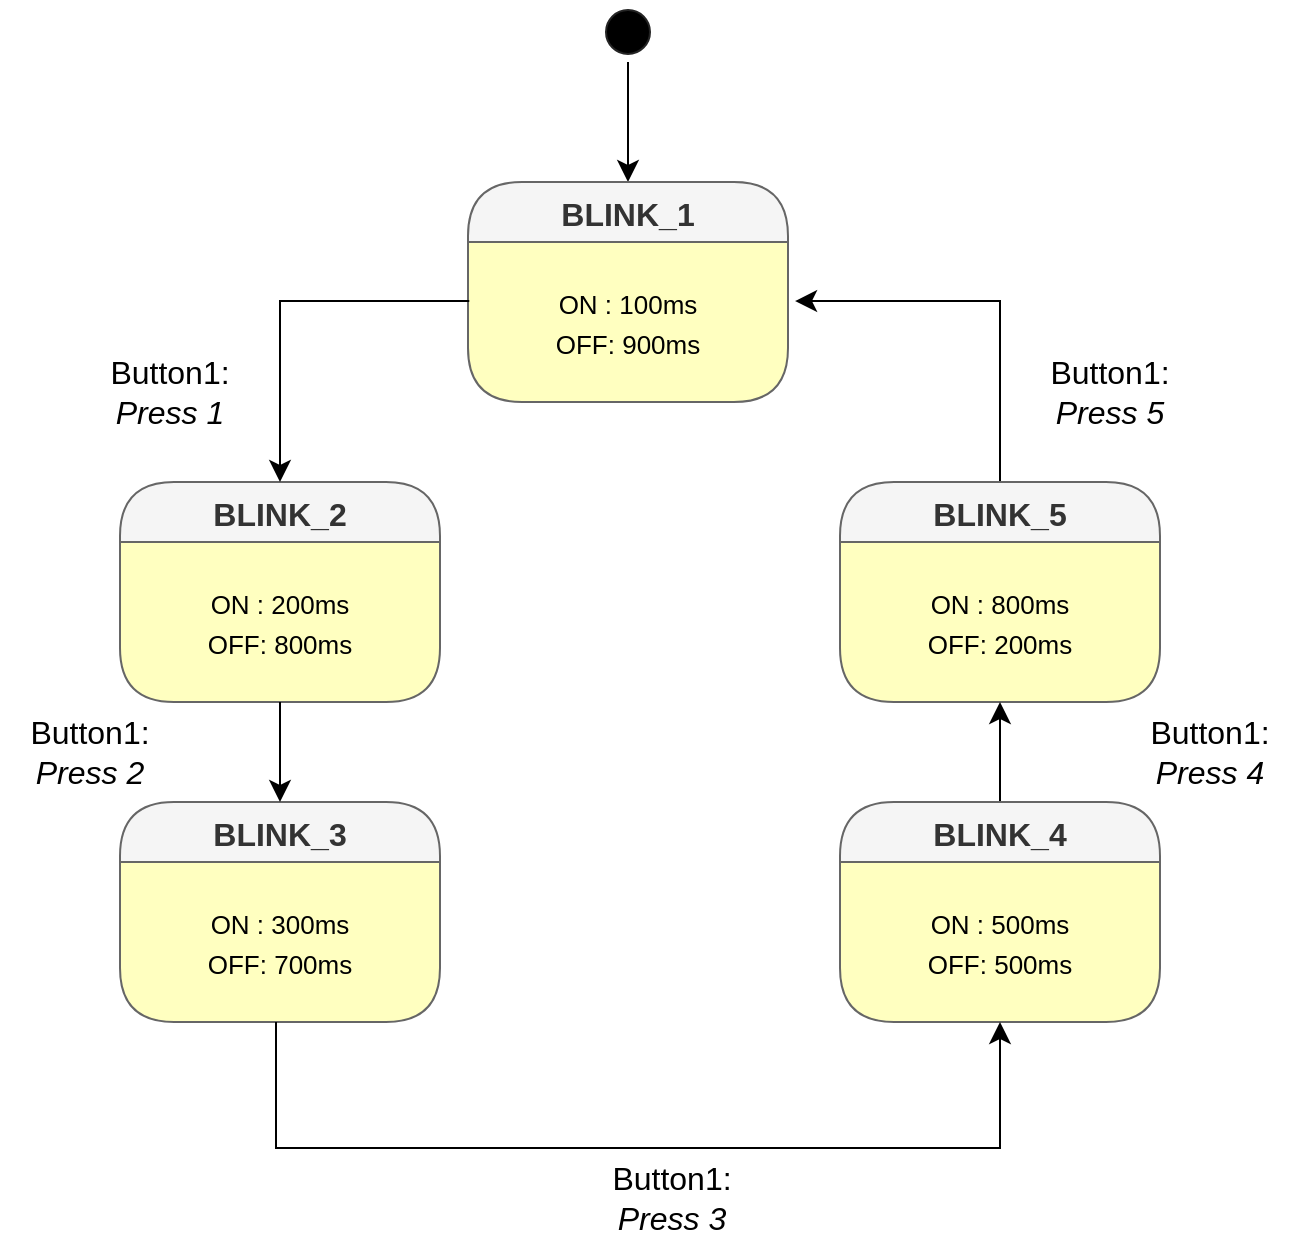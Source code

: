 <mxfile version="21.1.2" type="device">
  <diagram name="Page-1" id="WSgiJEElreifeFp3XYER">
    <mxGraphModel dx="1436" dy="1056" grid="0" gridSize="10" guides="1" tooltips="1" connect="1" arrows="1" fold="1" page="0" pageScale="1" pageWidth="850" pageHeight="1100" math="0" shadow="0">
      <root>
        <mxCell id="0" />
        <mxCell id="1" parent="0" />
        <mxCell id="OQB-tG2_yCu1XSEC4fSO-1" style="edgeStyle=none;curved=1;rounded=0;orthogonalLoop=1;jettySize=auto;html=1;entryX=0.5;entryY=0;entryDx=0;entryDy=0;fontSize=12;startSize=8;endSize=8;" parent="1" source="OQB-tG2_yCu1XSEC4fSO-2" target="OQB-tG2_yCu1XSEC4fSO-3" edge="1">
          <mxGeometry relative="1" as="geometry" />
        </mxCell>
        <mxCell id="OQB-tG2_yCu1XSEC4fSO-2" value="" style="ellipse;html=1;shape=startState;fillColor=#000000;strokeColor=#242424;fontSize=16;" parent="1" vertex="1">
          <mxGeometry x="89" y="-101" width="30" height="30" as="geometry" />
        </mxCell>
        <mxCell id="OQB-tG2_yCu1XSEC4fSO-3" value="BLINK_1" style="swimlane;fontStyle=1;align=center;verticalAlign=middle;childLayout=stackLayout;horizontal=1;startSize=30;horizontalStack=0;resizeParent=0;resizeLast=1;container=0;fontColor=#333333;collapsible=0;rounded=1;arcSize=30;strokeColor=#666666;fillColor=#f5f5f5;swimlaneFillColor=#ffffc0;dropTarget=0;fontSize=16;" parent="1" vertex="1">
          <mxGeometry x="24" y="-11" width="160" height="110" as="geometry" />
        </mxCell>
        <mxCell id="OQB-tG2_yCu1XSEC4fSO-4" value="&lt;font style=&quot;font-size: 13px;&quot;&gt;ON : 100ms&lt;br&gt;OFF: 900ms&lt;/font&gt;" style="text;html=1;strokeColor=none;fillColor=none;align=center;verticalAlign=middle;spacingLeft=4;spacingRight=4;whiteSpace=wrap;overflow=hidden;rotatable=0;fontColor=#000000;fontSize=16;" parent="OQB-tG2_yCu1XSEC4fSO-3" vertex="1">
          <mxGeometry y="30" width="160" height="80" as="geometry" />
        </mxCell>
        <mxCell id="OQB-tG2_yCu1XSEC4fSO-12" style="edgeStyle=elbowEdgeStyle;rounded=0;orthogonalLoop=1;jettySize=auto;html=1;entryX=1.022;entryY=0.369;entryDx=0;entryDy=0;entryPerimeter=0;fontSize=12;startSize=8;endSize=8;exitX=0.5;exitY=0;exitDx=0;exitDy=0;" parent="1" source="OQB-tG2_yCu1XSEC4fSO-13" target="OQB-tG2_yCu1XSEC4fSO-4" edge="1">
          <mxGeometry relative="1" as="geometry">
            <Array as="points">
              <mxPoint x="290" y="79" />
            </Array>
          </mxGeometry>
        </mxCell>
        <mxCell id="OQB-tG2_yCu1XSEC4fSO-13" value="BLINK_5" style="swimlane;fontStyle=1;align=center;verticalAlign=middle;childLayout=stackLayout;horizontal=1;startSize=30;horizontalStack=0;resizeParent=0;resizeLast=1;container=0;fontColor=#333333;collapsible=0;rounded=1;arcSize=30;strokeColor=#666666;fillColor=#f5f5f5;swimlaneFillColor=#ffffc0;dropTarget=0;fontSize=16;" parent="1" vertex="1">
          <mxGeometry x="210" y="139" width="160" height="110" as="geometry" />
        </mxCell>
        <mxCell id="OQB-tG2_yCu1XSEC4fSO-14" value="&lt;font style=&quot;font-size: 13px;&quot;&gt;ON : 800ms&lt;br style=&quot;border-color: var(--border-color);&quot;&gt;OFF: 200ms&lt;/font&gt;" style="text;html=1;align=center;verticalAlign=middle;spacingLeft=4;spacingRight=4;whiteSpace=wrap;overflow=hidden;rotatable=0;fontSize=16;" parent="OQB-tG2_yCu1XSEC4fSO-13" vertex="1">
          <mxGeometry y="30" width="160" height="80" as="geometry" />
        </mxCell>
        <mxCell id="OQB-tG2_yCu1XSEC4fSO-15" value="BLINK_2" style="swimlane;fontStyle=1;align=center;verticalAlign=middle;childLayout=stackLayout;horizontal=1;startSize=30;horizontalStack=0;resizeParent=0;resizeLast=1;container=0;fontColor=#333333;collapsible=0;rounded=1;arcSize=30;strokeColor=#666666;fillColor=#f5f5f5;swimlaneFillColor=#ffffc0;dropTarget=0;fontSize=16;" parent="1" vertex="1">
          <mxGeometry x="-150" y="139" width="160" height="110" as="geometry" />
        </mxCell>
        <mxCell id="OQB-tG2_yCu1XSEC4fSO-16" value="&lt;font style=&quot;font-size: 13px;&quot;&gt;ON : 200ms&lt;br style=&quot;border-color: var(--border-color);&quot;&gt;OFF: 800ms&lt;/font&gt;" style="text;html=1;strokeColor=none;fillColor=none;align=center;verticalAlign=middle;spacingLeft=4;spacingRight=4;whiteSpace=wrap;overflow=hidden;rotatable=0;fontColor=#000000;fontSize=16;" parent="OQB-tG2_yCu1XSEC4fSO-15" vertex="1">
          <mxGeometry y="30" width="160" height="80" as="geometry" />
        </mxCell>
        <mxCell id="OQB-tG2_yCu1XSEC4fSO-17" style="edgeStyle=none;curved=1;rounded=0;orthogonalLoop=1;jettySize=auto;html=1;entryX=0.5;entryY=1;entryDx=0;entryDy=0;fontSize=12;startSize=8;endSize=8;" parent="1" source="OQB-tG2_yCu1XSEC4fSO-18" target="OQB-tG2_yCu1XSEC4fSO-14" edge="1">
          <mxGeometry relative="1" as="geometry" />
        </mxCell>
        <mxCell id="OQB-tG2_yCu1XSEC4fSO-18" value="BLINK_4" style="swimlane;fontStyle=1;align=center;verticalAlign=middle;childLayout=stackLayout;horizontal=1;startSize=30;horizontalStack=0;resizeParent=0;resizeLast=1;container=0;fontColor=#333333;collapsible=0;rounded=1;arcSize=30;strokeColor=#666666;fillColor=#f5f5f5;swimlaneFillColor=#ffffc0;dropTarget=0;fontSize=16;" parent="1" vertex="1">
          <mxGeometry x="210" y="299" width="160" height="110" as="geometry" />
        </mxCell>
        <mxCell id="OQB-tG2_yCu1XSEC4fSO-19" value="&lt;font style=&quot;font-size: 13px;&quot;&gt;ON : 500ms&lt;br style=&quot;border-color: var(--border-color);&quot;&gt;OFF: 500ms&lt;/font&gt;" style="text;html=1;strokeColor=none;fillColor=none;align=center;verticalAlign=middle;spacingLeft=4;spacingRight=4;whiteSpace=wrap;overflow=hidden;rotatable=0;fontColor=#000000;fontSize=16;" parent="OQB-tG2_yCu1XSEC4fSO-18" vertex="1">
          <mxGeometry y="30" width="160" height="80" as="geometry" />
        </mxCell>
        <mxCell id="OQB-tG2_yCu1XSEC4fSO-21" value="BLINK_3" style="swimlane;fontStyle=1;align=center;verticalAlign=middle;childLayout=stackLayout;horizontal=1;startSize=30;horizontalStack=0;resizeParent=0;resizeLast=1;container=0;fontColor=#333333;collapsible=0;rounded=1;arcSize=30;strokeColor=#666666;fillColor=#f5f5f5;swimlaneFillColor=#ffffc0;dropTarget=0;fontSize=16;" parent="1" vertex="1">
          <mxGeometry x="-150" y="299" width="160" height="110" as="geometry" />
        </mxCell>
        <mxCell id="OQB-tG2_yCu1XSEC4fSO-22" value="&lt;font style=&quot;font-size: 13px;&quot;&gt;ON : 300ms&lt;br style=&quot;border-color: var(--border-color);&quot;&gt;OFF: 700ms&lt;/font&gt;" style="text;html=1;strokeColor=none;fillColor=none;align=center;verticalAlign=middle;spacingLeft=4;spacingRight=4;whiteSpace=wrap;overflow=hidden;rotatable=0;fontColor=#000000;fontSize=16;" parent="OQB-tG2_yCu1XSEC4fSO-21" vertex="1">
          <mxGeometry y="30" width="160" height="80" as="geometry" />
        </mxCell>
        <mxCell id="OQB-tG2_yCu1XSEC4fSO-23" style="edgeStyle=none;curved=1;rounded=0;orthogonalLoop=1;jettySize=auto;html=1;exitX=0.5;exitY=1;exitDx=0;exitDy=0;fontSize=12;startSize=8;endSize=8;" parent="1" source="OQB-tG2_yCu1XSEC4fSO-16" target="OQB-tG2_yCu1XSEC4fSO-21" edge="1">
          <mxGeometry relative="1" as="geometry" />
        </mxCell>
        <mxCell id="OQB-tG2_yCu1XSEC4fSO-24" style="edgeStyle=orthogonalEdgeStyle;rounded=0;orthogonalLoop=1;jettySize=auto;html=1;entryX=0.5;entryY=0;entryDx=0;entryDy=0;fontSize=12;startSize=8;endSize=8;exitX=0.004;exitY=0.369;exitDx=0;exitDy=0;exitPerimeter=0;" parent="1" source="OQB-tG2_yCu1XSEC4fSO-4" target="OQB-tG2_yCu1XSEC4fSO-15" edge="1">
          <mxGeometry relative="1" as="geometry">
            <mxPoint x="104" y="59" as="sourcePoint" />
          </mxGeometry>
        </mxCell>
        <mxCell id="OQB-tG2_yCu1XSEC4fSO-28" value="Button1: &lt;i&gt;Press&lt;/i&gt; &lt;i&gt;1&lt;/i&gt;" style="text;html=1;strokeColor=none;fillColor=none;align=center;verticalAlign=middle;whiteSpace=wrap;rounded=0;fontSize=16;" parent="1" vertex="1">
          <mxGeometry x="-170" y="79" width="90" height="30" as="geometry" />
        </mxCell>
        <mxCell id="OQB-tG2_yCu1XSEC4fSO-29" value="Button1: &lt;i&gt;Press&lt;/i&gt;&amp;nbsp;&lt;i&gt;2&lt;/i&gt;" style="text;html=1;strokeColor=none;fillColor=none;align=center;verticalAlign=middle;whiteSpace=wrap;rounded=0;fontSize=16;" parent="1" vertex="1">
          <mxGeometry x="-210" y="259" width="90" height="30" as="geometry" />
        </mxCell>
        <mxCell id="OQB-tG2_yCu1XSEC4fSO-34" value="Button1: &lt;i&gt;Press&lt;/i&gt;&amp;nbsp;&lt;i&gt;4&lt;/i&gt;" style="text;html=1;strokeColor=none;fillColor=none;align=center;verticalAlign=middle;whiteSpace=wrap;rounded=0;fontSize=16;" parent="1" vertex="1">
          <mxGeometry x="350" y="259" width="90" height="30" as="geometry" />
        </mxCell>
        <mxCell id="OQB-tG2_yCu1XSEC4fSO-35" value="Button1: &lt;i&gt;Press&lt;/i&gt;&amp;nbsp;&lt;i&gt;5&lt;/i&gt;" style="text;html=1;strokeColor=none;fillColor=none;align=center;verticalAlign=middle;whiteSpace=wrap;rounded=0;fontSize=16;" parent="1" vertex="1">
          <mxGeometry x="300" y="79" width="90" height="30" as="geometry" />
        </mxCell>
        <mxCell id="OQB-tG2_yCu1XSEC4fSO-37" style="edgeStyle=orthogonalEdgeStyle;rounded=0;orthogonalLoop=1;jettySize=auto;html=1;fontSize=12;startSize=8;endSize=8;entryX=0.5;entryY=1;entryDx=0;entryDy=0;" parent="1" source="OQB-tG2_yCu1XSEC4fSO-22" target="OQB-tG2_yCu1XSEC4fSO-19" edge="1">
          <mxGeometry relative="1" as="geometry">
            <mxPoint x="-70" y="541" as="targetPoint" />
            <Array as="points">
              <mxPoint x="-72" y="472" />
              <mxPoint x="290" y="472" />
            </Array>
          </mxGeometry>
        </mxCell>
        <mxCell id="OQB-tG2_yCu1XSEC4fSO-39" value="Button1: &lt;i&gt;Press&lt;/i&gt;&amp;nbsp;&lt;i&gt;3&lt;/i&gt;" style="text;html=1;strokeColor=none;fillColor=none;align=center;verticalAlign=middle;whiteSpace=wrap;rounded=0;fontSize=16;" parent="1" vertex="1">
          <mxGeometry x="81" y="482" width="90" height="30" as="geometry" />
        </mxCell>
      </root>
    </mxGraphModel>
  </diagram>
</mxfile>
